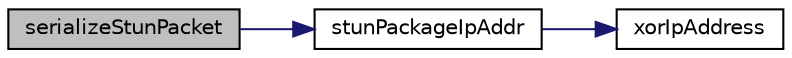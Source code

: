 digraph "serializeStunPacket"
{
 // LATEX_PDF_SIZE
  edge [fontname="Helvetica",fontsize="10",labelfontname="Helvetica",labelfontsize="10"];
  node [fontname="Helvetica",fontsize="10",shape=record];
  rankdir="LR";
  Node1 [label="serializeStunPacket",height=0.2,width=0.4,color="black", fillcolor="grey75", style="filled", fontcolor="black",tooltip=" "];
  Node1 -> Node2 [color="midnightblue",fontsize="10",style="solid",fontname="Helvetica"];
  Node2 [label="stunPackageIpAddr",height=0.2,width=0.4,color="black", fillcolor="white", style="filled",URL="$Stun_8c.html#a0ff5d54538a4e80eca46314552a3e993",tooltip=" "];
  Node2 -> Node3 [color="midnightblue",fontsize="10",style="solid",fontname="Helvetica"];
  Node3 [label="xorIpAddress",height=0.2,width=0.4,color="black", fillcolor="white", style="filled",URL="$Stun_8c.html#a086d658c6275e5a5161934025b070c24",tooltip=" "];
}
